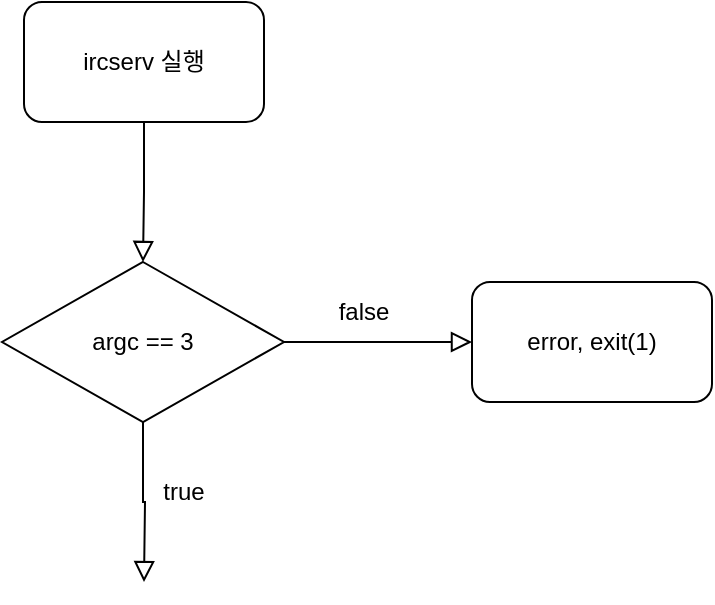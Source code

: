 <mxfile version="22.1.18" type="github">
  <diagram id="C5RBs43oDa-KdzZeNtuy" name="Page-1">
    <mxGraphModel dx="1562" dy="791" grid="1" gridSize="10" guides="1" tooltips="1" connect="1" arrows="1" fold="1" page="1" pageScale="1" pageWidth="827" pageHeight="1169" math="0" shadow="0">
      <root>
        <mxCell id="WIyWlLk6GJQsqaUBKTNV-0" />
        <mxCell id="WIyWlLk6GJQsqaUBKTNV-1" parent="WIyWlLk6GJQsqaUBKTNV-0" />
        <mxCell id="ojImaYrrX2KFDEyOL15V-0" value="ircserv 실행" style="rounded=1;whiteSpace=wrap;html=1;" vertex="1" parent="WIyWlLk6GJQsqaUBKTNV-1">
          <mxGeometry x="130" y="50" width="120" height="60" as="geometry" />
        </mxCell>
        <mxCell id="ojImaYrrX2KFDEyOL15V-3" value="" style="rounded=0;html=1;jettySize=auto;orthogonalLoop=1;fontSize=11;endArrow=block;endFill=0;endSize=8;strokeWidth=1;shadow=0;labelBackgroundColor=none;edgeStyle=orthogonalEdgeStyle;" edge="1" parent="WIyWlLk6GJQsqaUBKTNV-1" source="ojImaYrrX2KFDEyOL15V-0" target="ojImaYrrX2KFDEyOL15V-4">
          <mxGeometry relative="1" as="geometry">
            <mxPoint x="189.5" y="170" as="sourcePoint" />
            <mxPoint x="189.5" y="220" as="targetPoint" />
            <Array as="points" />
          </mxGeometry>
        </mxCell>
        <mxCell id="ojImaYrrX2KFDEyOL15V-4" value="argc == 3" style="rhombus;whiteSpace=wrap;html=1;" vertex="1" parent="WIyWlLk6GJQsqaUBKTNV-1">
          <mxGeometry x="119" y="180" width="141" height="80" as="geometry" />
        </mxCell>
        <mxCell id="ojImaYrrX2KFDEyOL15V-5" value="" style="rounded=0;html=1;jettySize=auto;orthogonalLoop=1;fontSize=11;endArrow=block;endFill=0;endSize=8;strokeWidth=1;shadow=0;labelBackgroundColor=none;edgeStyle=orthogonalEdgeStyle;entryX=0;entryY=0.5;entryDx=0;entryDy=0;" edge="1" parent="WIyWlLk6GJQsqaUBKTNV-1" source="ojImaYrrX2KFDEyOL15V-4" target="ojImaYrrX2KFDEyOL15V-10">
          <mxGeometry relative="1" as="geometry">
            <mxPoint x="240" y="140" as="sourcePoint" />
            <mxPoint x="350" y="220" as="targetPoint" />
          </mxGeometry>
        </mxCell>
        <mxCell id="ojImaYrrX2KFDEyOL15V-6" value="" style="rounded=0;html=1;jettySize=auto;orthogonalLoop=1;fontSize=11;endArrow=block;endFill=0;endSize=8;strokeWidth=1;shadow=0;labelBackgroundColor=none;edgeStyle=orthogonalEdgeStyle;" edge="1" parent="WIyWlLk6GJQsqaUBKTNV-1" source="ojImaYrrX2KFDEyOL15V-4">
          <mxGeometry relative="1" as="geometry">
            <mxPoint x="250" y="150" as="sourcePoint" />
            <mxPoint x="190" y="340" as="targetPoint" />
          </mxGeometry>
        </mxCell>
        <mxCell id="ojImaYrrX2KFDEyOL15V-7" value="true" style="text;html=1;strokeColor=none;fillColor=none;align=center;verticalAlign=middle;whiteSpace=wrap;rounded=0;" vertex="1" parent="WIyWlLk6GJQsqaUBKTNV-1">
          <mxGeometry x="180" y="280" width="60" height="30" as="geometry" />
        </mxCell>
        <mxCell id="ojImaYrrX2KFDEyOL15V-9" value="false" style="text;html=1;strokeColor=none;fillColor=none;align=center;verticalAlign=middle;whiteSpace=wrap;rounded=0;" vertex="1" parent="WIyWlLk6GJQsqaUBKTNV-1">
          <mxGeometry x="270" y="190" width="60" height="30" as="geometry" />
        </mxCell>
        <mxCell id="ojImaYrrX2KFDEyOL15V-10" value="error, exit(1)" style="rounded=1;whiteSpace=wrap;html=1;" vertex="1" parent="WIyWlLk6GJQsqaUBKTNV-1">
          <mxGeometry x="354" y="190" width="120" height="60" as="geometry" />
        </mxCell>
      </root>
    </mxGraphModel>
  </diagram>
</mxfile>
